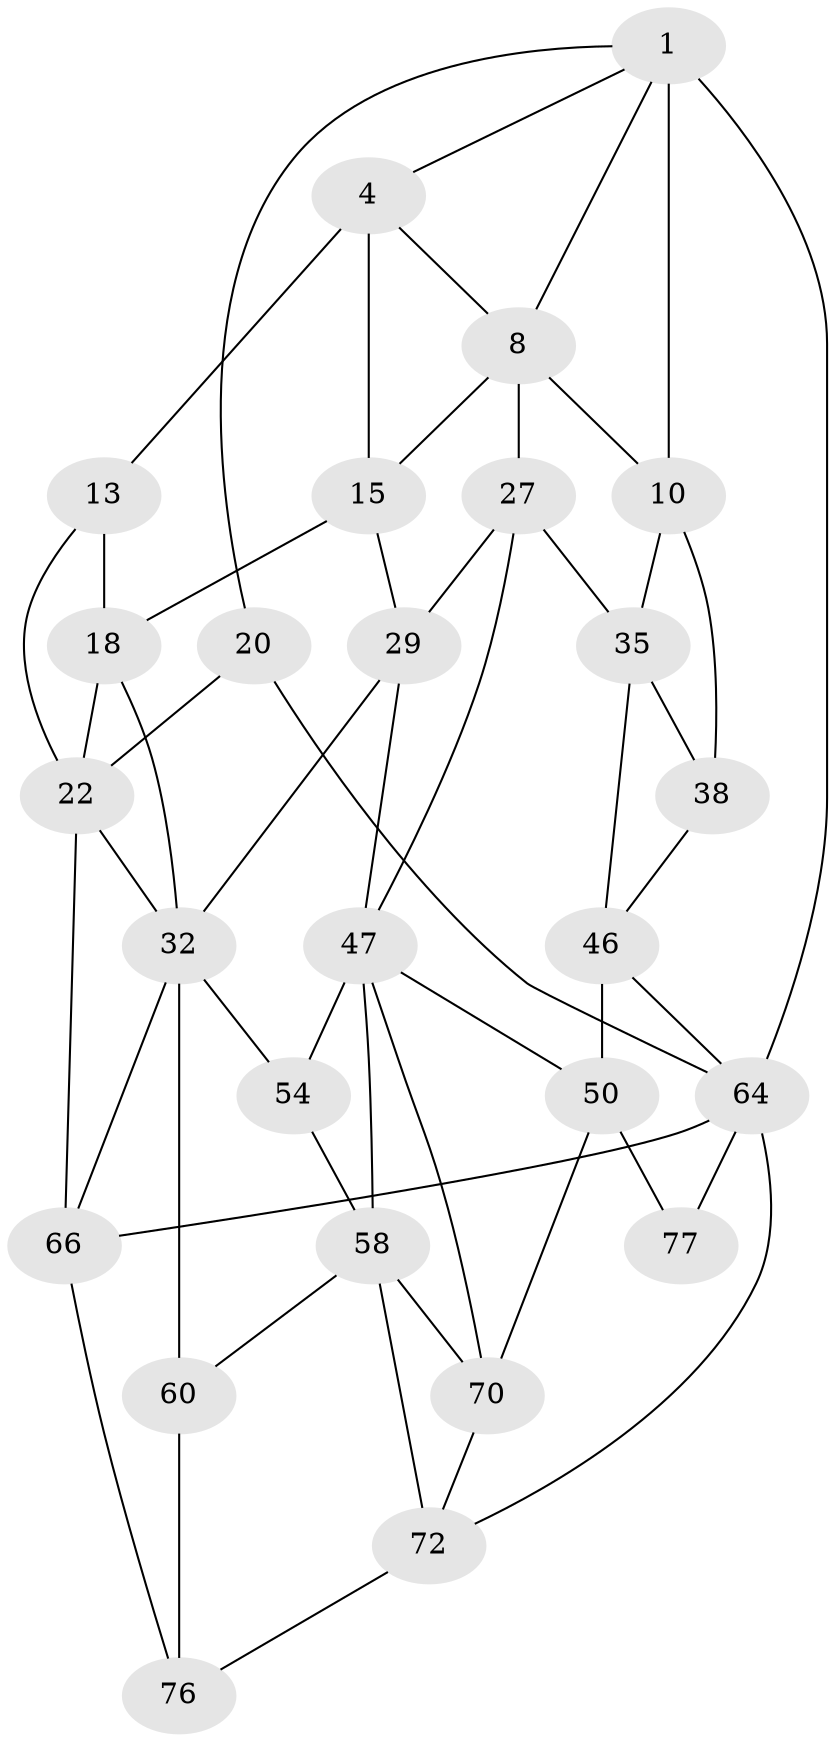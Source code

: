 // original degree distribution, {3: 0.025, 6: 0.225, 4: 0.25, 5: 0.5}
// Generated by graph-tools (version 1.1) at 2025/21/03/04/25 18:21:42]
// undirected, 26 vertices, 53 edges
graph export_dot {
graph [start="1"]
  node [color=gray90,style=filled];
  1 [pos="+0.8632211209242927+0",super="+7+2"];
  4 [pos="+0.2260190703939342+0",super="+5"];
  8 [pos="+0.7170158103668204+0.15595799123628235",super="+24+9"];
  10 [pos="+0.8750497770631013+0.05798041166821103",super="+23+11"];
  13 [pos="+0.32506627430164414+0.11769392913006403",super="+19+14"];
  15 [pos="+0.6466841637394258+0.09818908242611916",super="+16+25"];
  18 [pos="+0.3241735285874273+0.2608863295318351",super="+33"];
  20 [pos="+0+0.21014776584324937",super="+21+45"];
  22 [pos="+0.14927125035190758+0.14490213596518345",super="+26"];
  27 [pos="+0.6910980200978544+0.2780825231017724",super="+28+37"];
  29 [pos="+0.5160362610775617+0.21093131685051747",super="+30"];
  32 [pos="+0.3842024858381482+0.40568631575774233",super="+52"];
  35 [pos="+0.8504352929432919+0.25452249918843417",super="+39+36"];
  38 [pos="+1+0.3469658798498971"];
  46 [pos="+0.8577694000161699+0.4790230192605084",super="+49"];
  47 [pos="+0.6633648866047904+0.5101655897987608",super="+48+51"];
  50 [pos="+0.8117547707438628+0.7004700279046069",super="+67"];
  54 [pos="+0.48537226909722836+0.5988230212895671"];
  58 [pos="+0.5733096815894023+0.705103891924326",super="+59"];
  60 [pos="+0.36190865642618647+0.7703826807785434",super="+61"];
  64 [pos="+1+1",super="+80+65+75"];
  66 [pos="+0.15152026479676983+0.7887762069493934",super="+74"];
  70 [pos="+0.6679644238393458+0.9272530711939074",super="+71"];
  72 [pos="+0.5440899104277795+1",super="+73"];
  76 [pos="+0.05556245309095142+1"];
  77 [pos="+1+1",super="+78"];
  1 -- 8;
  1 -- 10 [weight=2];
  1 -- 64 [weight=2];
  1 -- 4;
  1 -- 20;
  4 -- 13 [weight=2];
  4 -- 8;
  4 -- 15;
  8 -- 10;
  8 -- 27;
  8 -- 15;
  10 -- 35;
  10 -- 38;
  13 -- 18;
  13 -- 22 [weight=2];
  15 -- 18;
  15 -- 29;
  18 -- 32;
  18 -- 22;
  20 -- 22 [weight=3];
  20 -- 64;
  22 -- 32;
  22 -- 66;
  27 -- 29 [weight=2];
  27 -- 35;
  27 -- 47;
  29 -- 32;
  29 -- 47;
  32 -- 66;
  32 -- 54;
  32 -- 60 [weight=2];
  35 -- 46 [weight=2];
  35 -- 38;
  38 -- 46;
  46 -- 50;
  46 -- 64;
  47 -- 54;
  47 -- 50;
  47 -- 58;
  47 -- 70;
  50 -- 70;
  50 -- 77 [weight=3];
  54 -- 58;
  58 -- 72;
  58 -- 60;
  58 -- 70;
  60 -- 76;
  64 -- 72;
  64 -- 77 [weight=2];
  64 -- 66;
  66 -- 76;
  70 -- 72;
  72 -- 76;
}
